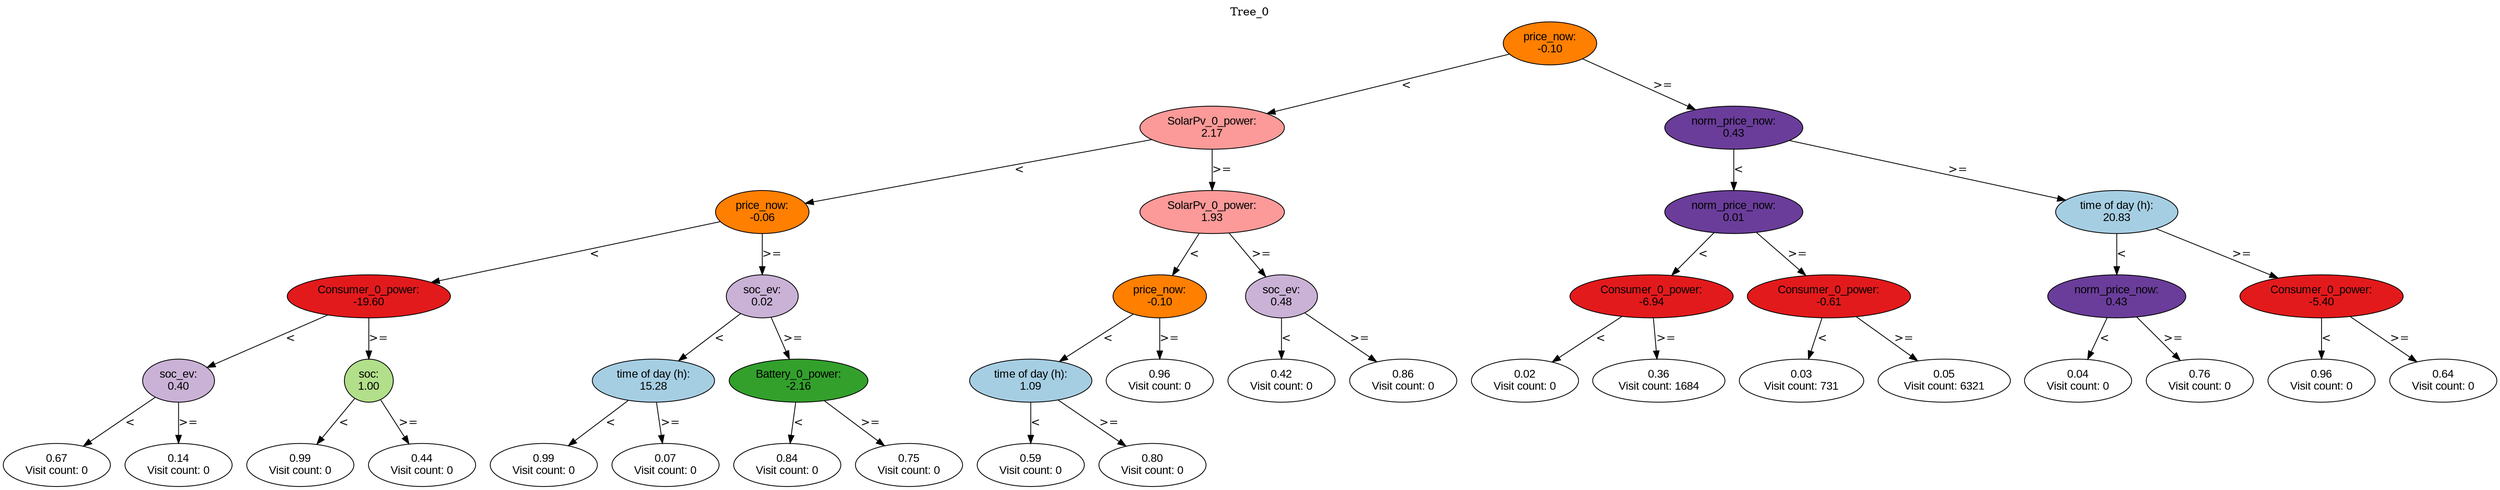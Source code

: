 digraph BST {
    node [fontname="Arial" style=filled colorscheme=paired12];
    0 [ label = "price_now:
-0.10" fillcolor=8];
    1 [ label = "SolarPv_0_power:
2.17" fillcolor=5];
    2 [ label = "price_now:
-0.06" fillcolor=8];
    3 [ label = "Consumer_0_power:
-19.60" fillcolor=6];
    4 [ label = "soc_ev:
0.40" fillcolor=9];
    5 [ label = "0.67
Visit count: 0" fillcolor=white];
    6 [ label = "0.14
Visit count: 0" fillcolor=white];
    7 [ label = "soc:
1.00" fillcolor=3];
    8 [ label = "0.99
Visit count: 0" fillcolor=white];
    9 [ label = "0.44
Visit count: 0" fillcolor=white];
    10 [ label = "soc_ev:
0.02" fillcolor=9];
    11 [ label = "time of day (h):
15.28" fillcolor=1];
    12 [ label = "0.99
Visit count: 0" fillcolor=white];
    13 [ label = "0.07
Visit count: 0" fillcolor=white];
    14 [ label = "Battery_0_power:
-2.16" fillcolor=4];
    15 [ label = "0.84
Visit count: 0" fillcolor=white];
    16 [ label = "0.75
Visit count: 0" fillcolor=white];
    17 [ label = "SolarPv_0_power:
1.93" fillcolor=5];
    18 [ label = "price_now:
-0.10" fillcolor=8];
    19 [ label = "time of day (h):
1.09" fillcolor=1];
    20 [ label = "0.59
Visit count: 0" fillcolor=white];
    21 [ label = "0.80
Visit count: 0" fillcolor=white];
    22 [ label = "0.96
Visit count: 0" fillcolor=white];
    23 [ label = "soc_ev:
0.48" fillcolor=9];
    24 [ label = "0.42
Visit count: 0" fillcolor=white];
    25 [ label = "0.86
Visit count: 0" fillcolor=white];
    26 [ label = "norm_price_now:
0.43" fillcolor=10];
    27 [ label = "norm_price_now:
0.01" fillcolor=10];
    28 [ label = "Consumer_0_power:
-6.94" fillcolor=6];
    29 [ label = "0.02
Visit count: 0" fillcolor=white];
    30 [ label = "0.36
Visit count: 1684" fillcolor=white];
    31 [ label = "Consumer_0_power:
-0.61" fillcolor=6];
    32 [ label = "0.03
Visit count: 731" fillcolor=white];
    33 [ label = "0.05
Visit count: 6321" fillcolor=white];
    34 [ label = "time of day (h):
20.83" fillcolor=1];
    35 [ label = "norm_price_now:
0.43" fillcolor=10];
    36 [ label = "0.04
Visit count: 0" fillcolor=white];
    37 [ label = "0.76
Visit count: 0" fillcolor=white];
    38 [ label = "Consumer_0_power:
-5.40" fillcolor=6];
    39 [ label = "0.96
Visit count: 0" fillcolor=white];
    40 [ label = "0.64
Visit count: 0" fillcolor=white];

    0  -> 1[ label = "<"];
    0  -> 26[ label = ">="];
    1  -> 2[ label = "<"];
    1  -> 17[ label = ">="];
    2  -> 3[ label = "<"];
    2  -> 10[ label = ">="];
    3  -> 4[ label = "<"];
    3  -> 7[ label = ">="];
    4  -> 5[ label = "<"];
    4  -> 6[ label = ">="];
    7  -> 8[ label = "<"];
    7  -> 9[ label = ">="];
    10  -> 11[ label = "<"];
    10  -> 14[ label = ">="];
    11  -> 12[ label = "<"];
    11  -> 13[ label = ">="];
    14  -> 15[ label = "<"];
    14  -> 16[ label = ">="];
    17  -> 18[ label = "<"];
    17  -> 23[ label = ">="];
    18  -> 19[ label = "<"];
    18  -> 22[ label = ">="];
    19  -> 20[ label = "<"];
    19  -> 21[ label = ">="];
    23  -> 24[ label = "<"];
    23  -> 25[ label = ">="];
    26  -> 27[ label = "<"];
    26  -> 34[ label = ">="];
    27  -> 28[ label = "<"];
    27  -> 31[ label = ">="];
    28  -> 29[ label = "<"];
    28  -> 30[ label = ">="];
    31  -> 32[ label = "<"];
    31  -> 33[ label = ">="];
    34  -> 35[ label = "<"];
    34  -> 38[ label = ">="];
    35  -> 36[ label = "<"];
    35  -> 37[ label = ">="];
    38  -> 39[ label = "<"];
    38  -> 40[ label = ">="];

    labelloc="t";
    label="Tree_0";
}